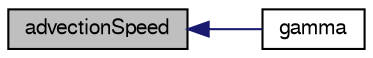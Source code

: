 digraph "advectionSpeed"
{
  bgcolor="transparent";
  edge [fontname="FreeSans",fontsize="10",labelfontname="FreeSans",labelfontsize="10"];
  node [fontname="FreeSans",fontsize="10",shape=record];
  rankdir="LR";
  Node39 [label="advectionSpeed",height=0.2,width=0.4,color="black", fillcolor="grey75", style="filled", fontcolor="black"];
  Node39 -> Node40 [dir="back",color="midnightblue",fontsize="10",style="solid",fontname="FreeSans"];
  Node40 [label="gamma",height=0.2,width=0.4,color="black",URL="$a22346.html#a4afad5dd1e69e783bd82f114e3e8e3ad",tooltip="Return reference to the heat capacity ratio to allow adjustment. "];
}
